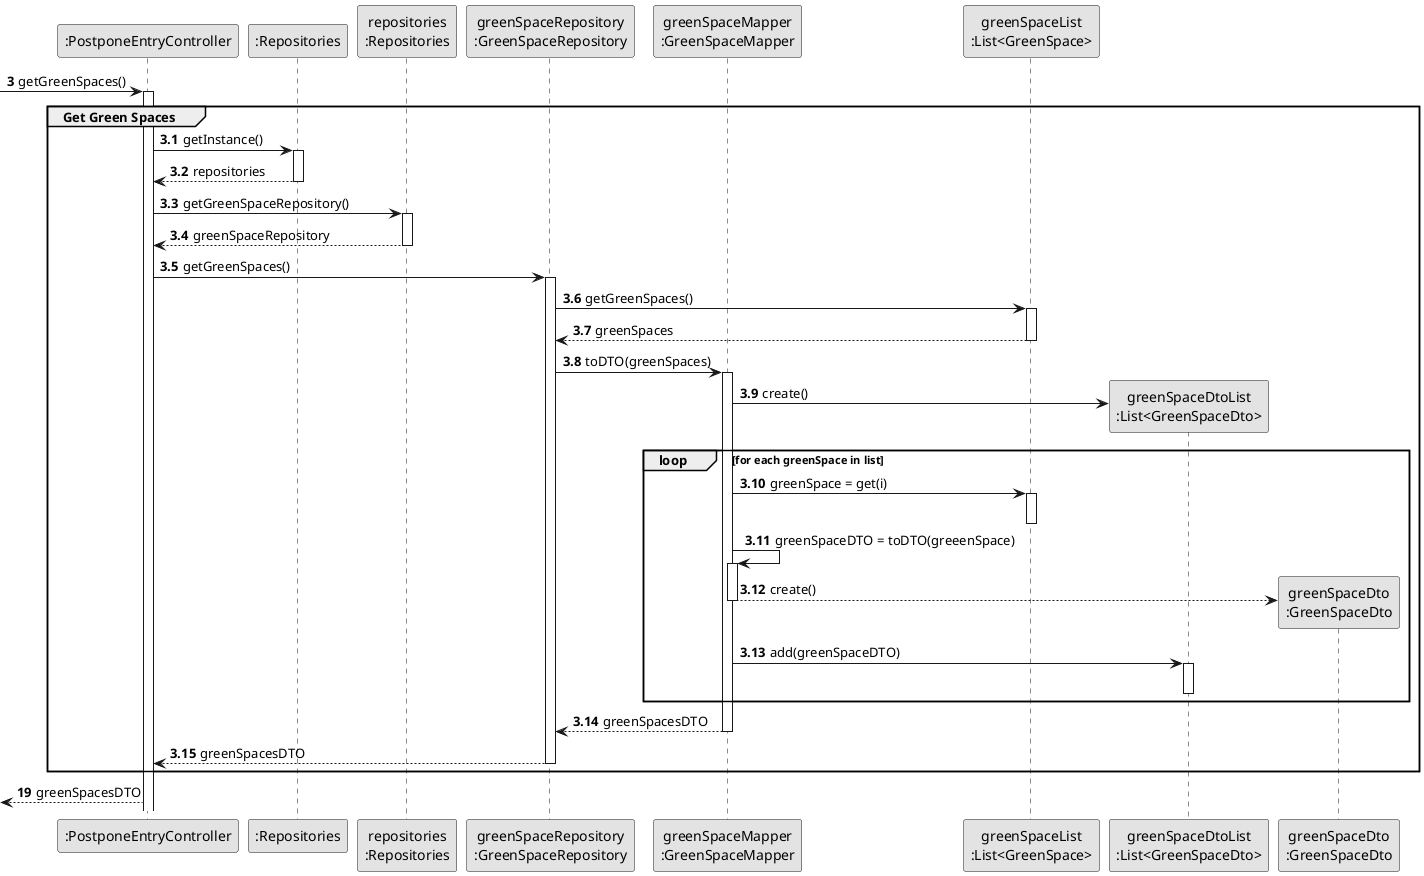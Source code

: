 @startuml
skinparam monochrome true
skinparam packageStyle rectangle
skinparam shadowing false

participant ":PostponeEntryController" as CTRL
participant ":Repositories" as RepositorySingleton
participant "repositories\n:Repositories" as PLAT
participant "greenSpaceRepository\n:GreenSpaceRepository" as GreenSpaceRepository
participant "greenSpaceMapper\n:GreenSpaceMapper" as GreenSpaceMapper
participant "greenSpaceList\n:List<GreenSpace>" as GreenSpaceList
participant "greenSpaceDtoList\n:List<GreenSpaceDto>" as GreenSpaceDtoList
participant "greenSpaceDto\n:GreenSpaceDto" as GreenSpaceDto

autonumber 3
-> CTRL : getGreenSpaces()

autonumber 3.1

activate CTRL
    group Get Green Spaces
           CTRL -> RepositorySingleton : getInstance()
           activate RepositorySingleton

           RepositorySingleton --> CTRL: repositories
           deactivate RepositorySingleton

           CTRL -> PLAT : getGreenSpaceRepository()
           activate PLAT

           PLAT --> CTRL: greenSpaceRepository
           deactivate PLAT

           CTRL -> GreenSpaceRepository : getGreenSpaces()
           activate GreenSpaceRepository

           GreenSpaceRepository -> GreenSpaceList : getGreenSpaces()
           activate GreenSpaceList

           GreenSpaceList --> GreenSpaceRepository : greenSpaces
           deactivate GreenSpaceList

           GreenSpaceRepository -> GreenSpaceMapper : toDTO(greenSpaces)
           activate GreenSpaceMapper

           GreenSpaceMapper -> GreenSpaceDtoList ** : create()

           loop for each greenSpace in list
           GreenSpaceMapper -> GreenSpaceList : greenSpace = get(i)
           activate GreenSpaceList

           deactivate GreenSpaceList

           GreenSpaceMapper -> GreenSpaceMapper : greenSpaceDTO = toDTO(greeenSpace)
           activate GreenSpaceMapper

           GreenSpaceMapper --> GreenSpaceDto ** : create()
           deactivate GreenSpaceMapper

           GreenSpaceMapper -> GreenSpaceDtoList : add(greenSpaceDTO)
           activate GreenSpaceDtoList
           deactivate GreenSpaceDtoList

           end

           GreenSpaceMapper --> GreenSpaceRepository : greenSpacesDTO
           deactivate GreenSpaceMapper

           GreenSpaceRepository --> CTRL : greenSpacesDTO
           deactivate GreenSpaceRepository

end group
autonumber 19
<-- CTRL : greenSpacesDTO

@enduml